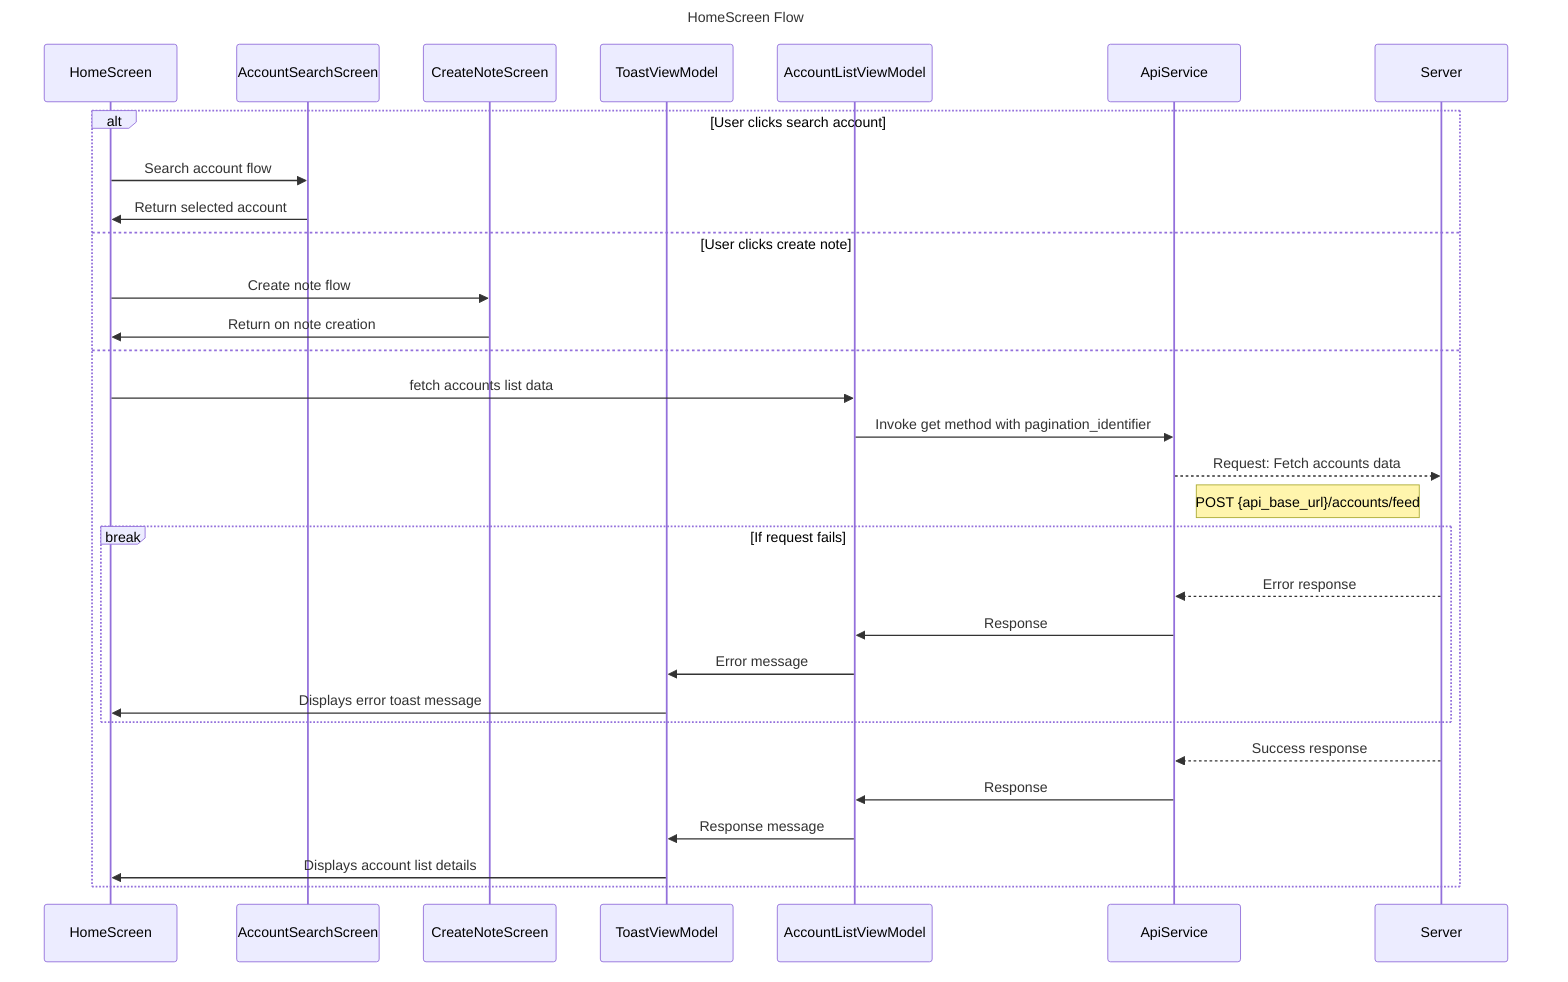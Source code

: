 sequenceDiagram
    title HomeScreen Flow

    participant HS as HomeScreen
    participant ASS as AccountSearchScreen
    participant CNS as CreateNoteScreen
    participant TVM as ToastViewModel
    participant ALVM as AccountListViewModel
    participant AS as ApiService
    participant S as Server

    alt  User clicks search account
        HS->>ASS: Search account flow
        ASS->>HS: Return selected account

    else  User clicks create note
        HS->>CNS: Create note flow
        CNS->>HS: Return on note creation

    else

    HS->>ALVM : fetch accounts list data
    ALVM->>AS: Invoke get method with pagination_identifier
    AS-->>S : Request: Fetch accounts data
    note right of AS: POST {api_base_url}/accounts/feed

    break If request fails
        S-->>AS: Error response
        AS->>ALVM: Response
        ALVM->>TVM: Error message
        TVM->>HS: Displays error toast message
    end
    
    S-->>AS: Success response
    AS->>ALVM: Response
    ALVM->>TVM: Response message
    TVM->>HS: Displays account list details
    end